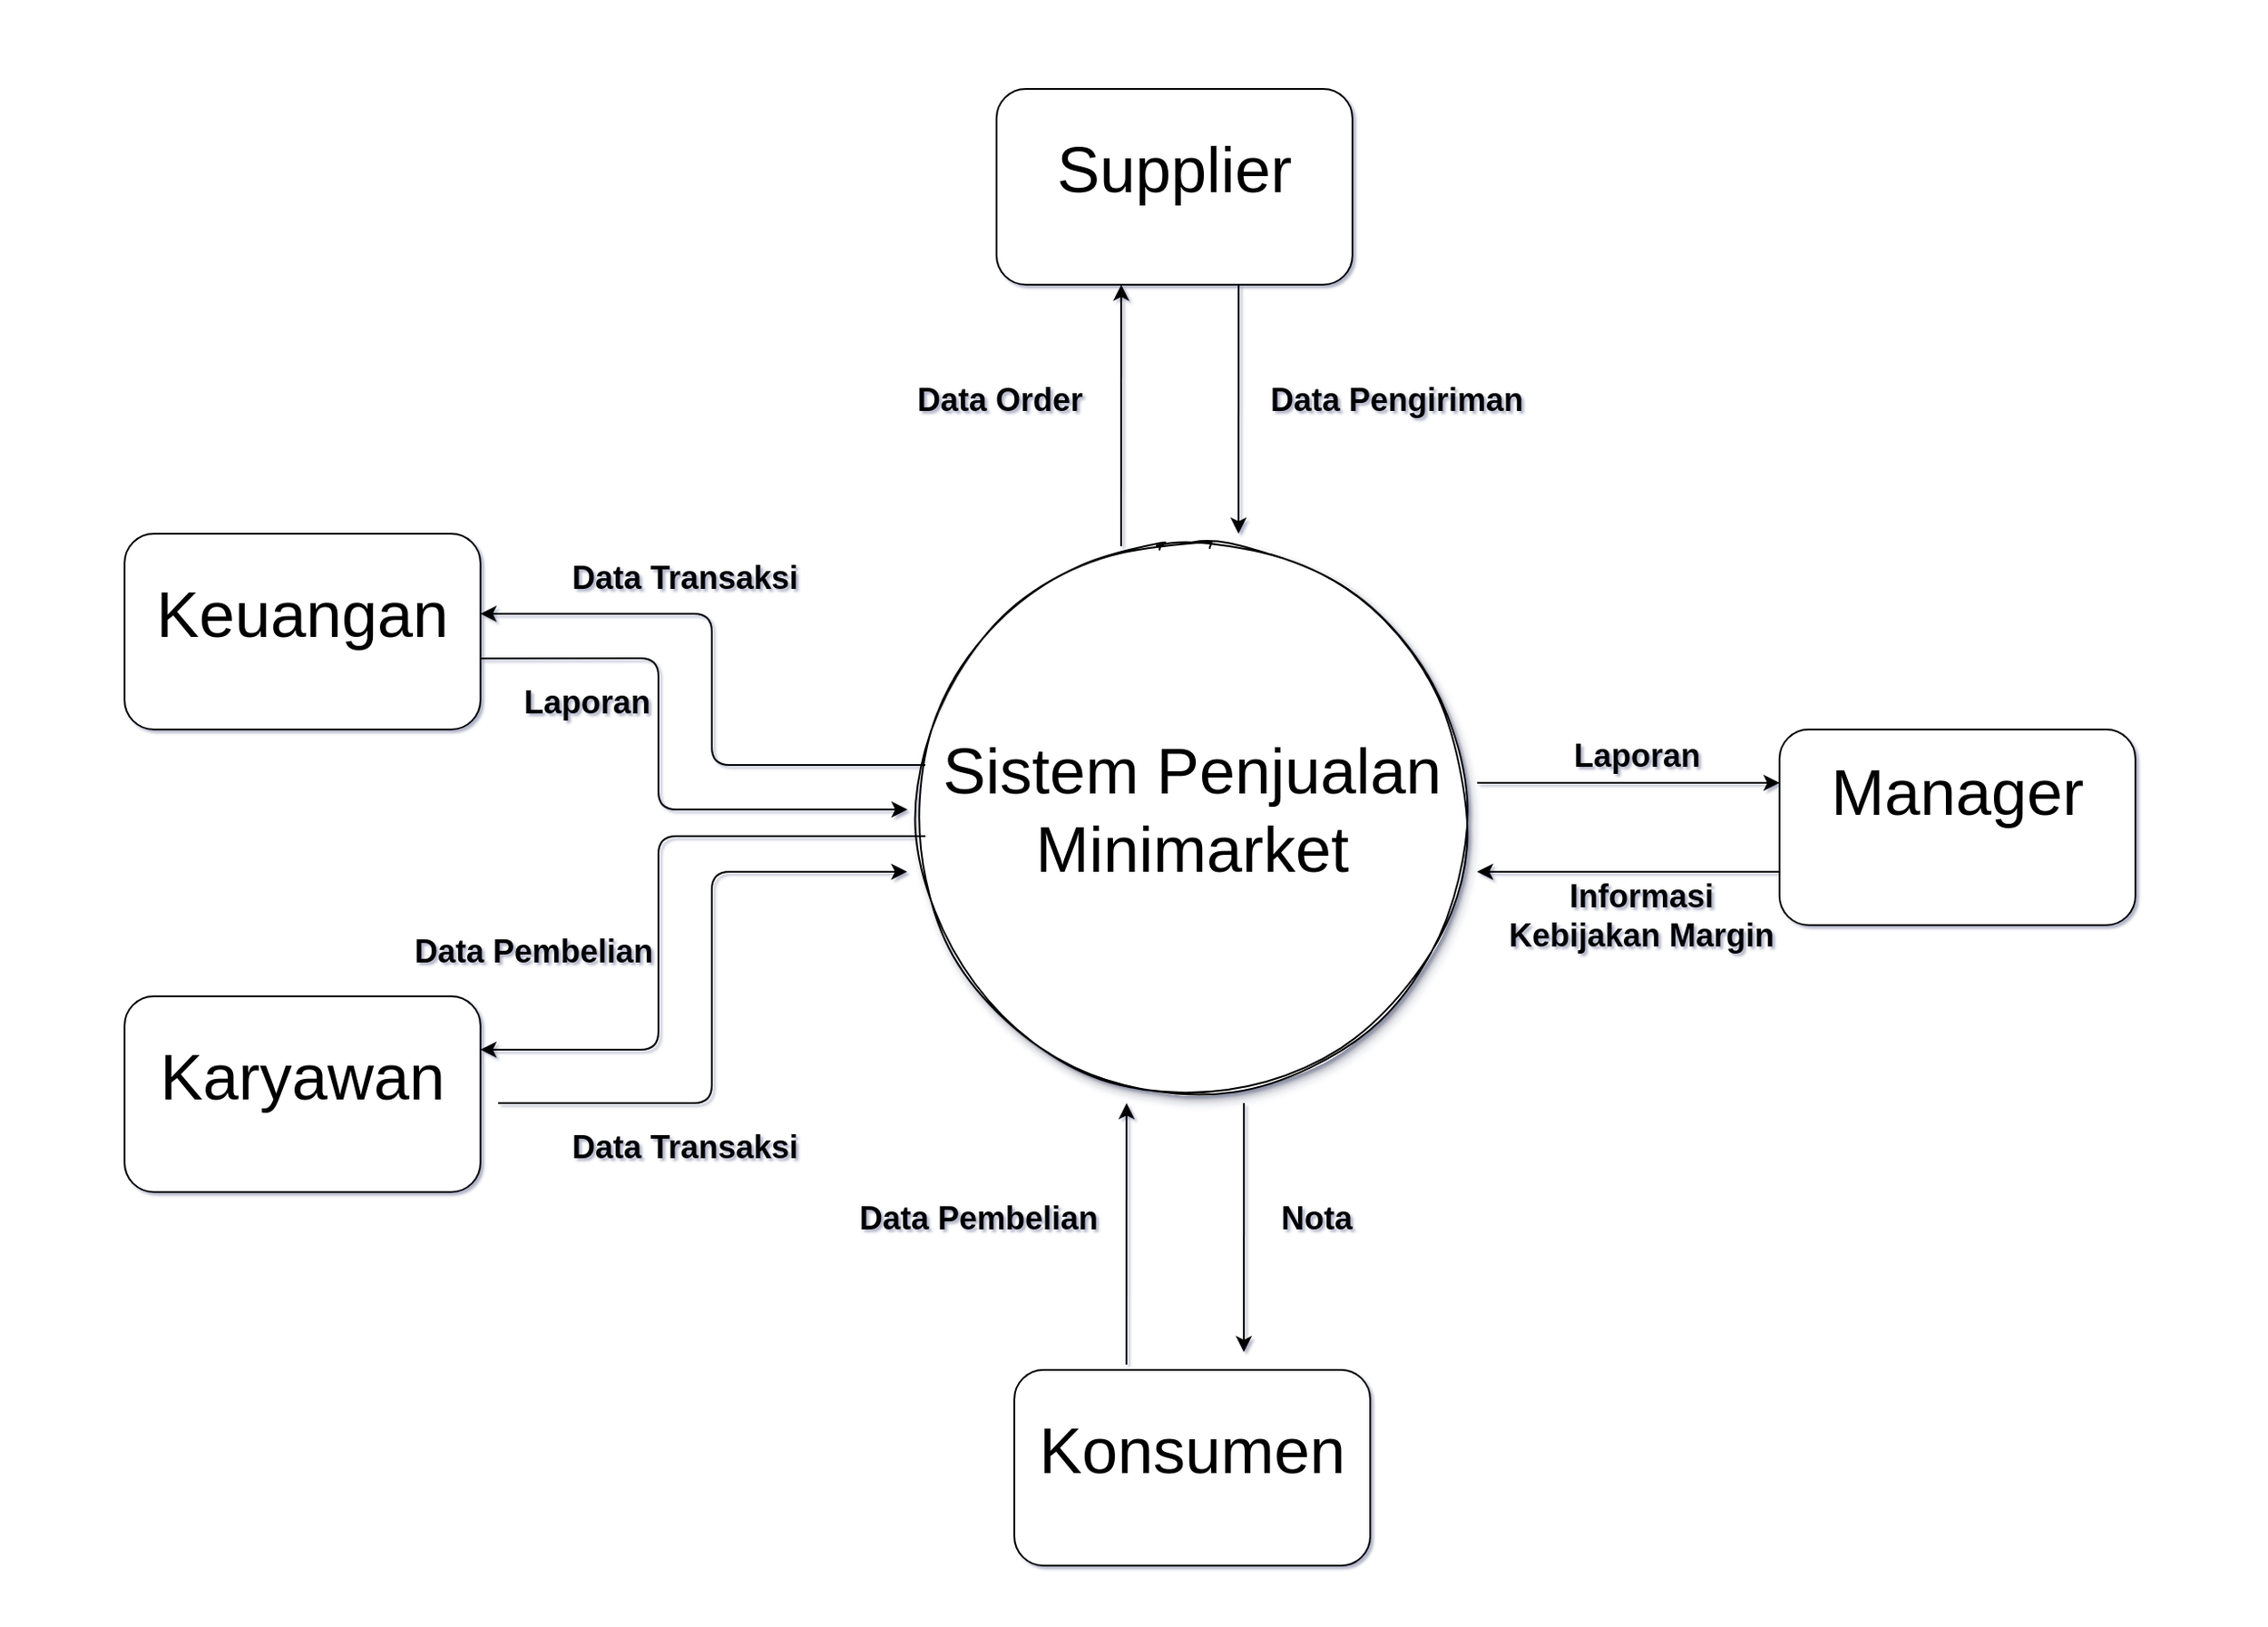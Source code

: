 <mxfile version="14.5.1" type="github">
  <diagram id="EB5KeY8yTKSULK9u3PmZ" name="Page-1">
    <mxGraphModel dx="2401" dy="2056" grid="1" gridSize="10" guides="1" tooltips="1" connect="1" arrows="1" fold="1" page="1" pageScale="1" pageWidth="827" pageHeight="1169" math="0" shadow="1">
      <root>
        <mxCell id="0" />
        <mxCell id="1" parent="0" />
        <mxCell id="UEV6acI5vKv-Rn__tow0-1" value="" style="ellipse;whiteSpace=wrap;html=1;aspect=fixed;shadow=1;sketch=1;" vertex="1" parent="1">
          <mxGeometry x="310" y="100" width="320" height="320" as="geometry" />
        </mxCell>
        <mxCell id="UEV6acI5vKv-Rn__tow0-2" value="&lt;font style=&quot;font-size: 36px&quot;&gt;Sistem Penjualan Minimarket&lt;/font&gt;" style="text;html=1;strokeColor=none;fillColor=none;align=center;verticalAlign=middle;whiteSpace=wrap;rounded=0;sketch=0;" vertex="1" parent="1">
          <mxGeometry x="300" y="160" width="340" height="190" as="geometry" />
        </mxCell>
        <mxCell id="UEV6acI5vKv-Rn__tow0-4" value="" style="rounded=1;whiteSpace=wrap;html=1;sketch=0;" vertex="1" parent="1">
          <mxGeometry x="-130" y="100" width="200" height="110" as="geometry" />
        </mxCell>
        <mxCell id="UEV6acI5vKv-Rn__tow0-5" value="&lt;font style=&quot;font-size: 36px&quot;&gt;Keuangan&lt;/font&gt;" style="text;html=1;strokeColor=none;fillColor=none;align=center;verticalAlign=middle;whiteSpace=wrap;rounded=0;sketch=0;" vertex="1" parent="1">
          <mxGeometry x="-200" y="50" width="340" height="190" as="geometry" />
        </mxCell>
        <mxCell id="UEV6acI5vKv-Rn__tow0-7" value="" style="rounded=1;whiteSpace=wrap;html=1;sketch=0;" vertex="1" parent="1">
          <mxGeometry x="-130" y="360" width="200" height="110" as="geometry" />
        </mxCell>
        <mxCell id="UEV6acI5vKv-Rn__tow0-8" value="&lt;font style=&quot;font-size: 36px&quot;&gt;Karyawan&lt;/font&gt;" style="text;html=1;strokeColor=none;fillColor=none;align=center;verticalAlign=middle;whiteSpace=wrap;rounded=0;sketch=0;" vertex="1" parent="1">
          <mxGeometry x="-200" y="310" width="340" height="190" as="geometry" />
        </mxCell>
        <mxCell id="UEV6acI5vKv-Rn__tow0-9" value="" style="rounded=1;whiteSpace=wrap;html=1;sketch=0;" vertex="1" parent="1">
          <mxGeometry x="370" y="570" width="200" height="110" as="geometry" />
        </mxCell>
        <mxCell id="UEV6acI5vKv-Rn__tow0-10" value="&lt;font style=&quot;font-size: 36px&quot;&gt;Konsumen&lt;/font&gt;" style="text;html=1;strokeColor=none;fillColor=none;align=center;verticalAlign=middle;whiteSpace=wrap;rounded=0;sketch=0;" vertex="1" parent="1">
          <mxGeometry x="300" y="520" width="340" height="190" as="geometry" />
        </mxCell>
        <mxCell id="UEV6acI5vKv-Rn__tow0-11" value="" style="rounded=1;whiteSpace=wrap;html=1;sketch=0;" vertex="1" parent="1">
          <mxGeometry x="360" y="-150" width="200" height="110" as="geometry" />
        </mxCell>
        <mxCell id="UEV6acI5vKv-Rn__tow0-12" value="&lt;font style=&quot;font-size: 36px&quot;&gt;Supplier&lt;/font&gt;" style="text;html=1;strokeColor=none;fillColor=none;align=center;verticalAlign=middle;whiteSpace=wrap;rounded=0;sketch=0;" vertex="1" parent="1">
          <mxGeometry x="290" y="-200" width="340" height="190" as="geometry" />
        </mxCell>
        <mxCell id="UEV6acI5vKv-Rn__tow0-14" value="" style="rounded=1;whiteSpace=wrap;html=1;sketch=0;" vertex="1" parent="1">
          <mxGeometry x="800" y="210" width="200" height="110" as="geometry" />
        </mxCell>
        <mxCell id="UEV6acI5vKv-Rn__tow0-15" value="&lt;font style=&quot;font-size: 36px&quot;&gt;Manager&lt;/font&gt;" style="text;html=1;strokeColor=none;fillColor=none;align=center;verticalAlign=middle;whiteSpace=wrap;rounded=0;sketch=0;" vertex="1" parent="1">
          <mxGeometry x="730" y="150" width="340" height="190" as="geometry" />
        </mxCell>
        <mxCell id="UEV6acI5vKv-Rn__tow0-16" value="" style="endArrow=classic;html=1;entryX=0.412;entryY=0.842;entryDx=0;entryDy=0;entryPerimeter=0;" edge="1" parent="1" target="UEV6acI5vKv-Rn__tow0-12">
          <mxGeometry width="50" height="50" relative="1" as="geometry">
            <mxPoint x="430" y="107" as="sourcePoint" />
            <mxPoint x="570" y="170" as="targetPoint" />
          </mxGeometry>
        </mxCell>
        <mxCell id="UEV6acI5vKv-Rn__tow0-17" value="&lt;font style=&quot;font-size: 18px&quot;&gt;Data Order&lt;/font&gt;" style="text;html=1;strokeColor=none;fillColor=none;align=center;verticalAlign=middle;whiteSpace=wrap;rounded=0;sketch=0;fontStyle=1" vertex="1" parent="1">
          <mxGeometry x="310" width="104" height="50" as="geometry" />
        </mxCell>
        <mxCell id="UEV6acI5vKv-Rn__tow0-19" value="" style="endArrow=classic;html=1;exitX=0.606;exitY=0.842;exitDx=0;exitDy=0;exitPerimeter=0;" edge="1" parent="1" source="UEV6acI5vKv-Rn__tow0-12">
          <mxGeometry width="50" height="50" relative="1" as="geometry">
            <mxPoint x="496" y="107.02" as="sourcePoint" />
            <mxPoint x="496" y="100" as="targetPoint" />
          </mxGeometry>
        </mxCell>
        <mxCell id="UEV6acI5vKv-Rn__tow0-20" value="&lt;font style=&quot;font-size: 18px&quot;&gt;Data Pengiriman&lt;/font&gt;" style="text;html=1;strokeColor=none;fillColor=none;align=center;verticalAlign=middle;whiteSpace=wrap;rounded=0;sketch=0;fontStyle=1" vertex="1" parent="1">
          <mxGeometry x="500" width="170" height="50" as="geometry" />
        </mxCell>
        <mxCell id="UEV6acI5vKv-Rn__tow0-21" value="" style="endArrow=classic;html=1;" edge="1" parent="1">
          <mxGeometry width="50" height="50" relative="1" as="geometry">
            <mxPoint x="320" y="230" as="sourcePoint" />
            <mxPoint x="70" y="145" as="targetPoint" />
            <Array as="points">
              <mxPoint x="200" y="230" />
              <mxPoint x="200" y="145" />
            </Array>
          </mxGeometry>
        </mxCell>
        <mxCell id="UEV6acI5vKv-Rn__tow0-22" value="&lt;font style=&quot;font-size: 18px&quot;&gt;Data Transaksi&lt;/font&gt;" style="text;html=1;strokeColor=none;fillColor=none;align=center;verticalAlign=middle;whiteSpace=wrap;rounded=0;sketch=0;fontStyle=1" vertex="1" parent="1">
          <mxGeometry x="100" y="100" width="170" height="50" as="geometry" />
        </mxCell>
        <mxCell id="UEV6acI5vKv-Rn__tow0-24" value="" style="endArrow=classic;html=1;entryX=0.412;entryY=0.842;entryDx=0;entryDy=0;entryPerimeter=0;" edge="1" parent="1">
          <mxGeometry width="50" height="50" relative="1" as="geometry">
            <mxPoint x="433" y="567.02" as="sourcePoint" />
            <mxPoint x="433.08" y="420.0" as="targetPoint" />
          </mxGeometry>
        </mxCell>
        <mxCell id="UEV6acI5vKv-Rn__tow0-25" value="&lt;font style=&quot;font-size: 18px&quot;&gt;Data Pembelian&lt;/font&gt;" style="text;html=1;strokeColor=none;fillColor=none;align=center;verticalAlign=middle;whiteSpace=wrap;rounded=0;sketch=0;fontStyle=1" vertex="1" parent="1">
          <mxGeometry x="270" y="460.02" width="160" height="50" as="geometry" />
        </mxCell>
        <mxCell id="UEV6acI5vKv-Rn__tow0-26" value="" style="endArrow=classic;html=1;exitX=0.606;exitY=0.842;exitDx=0;exitDy=0;exitPerimeter=0;" edge="1" parent="1">
          <mxGeometry width="50" height="50" relative="1" as="geometry">
            <mxPoint x="499.04" y="420.0" as="sourcePoint" />
            <mxPoint x="499" y="560.02" as="targetPoint" />
          </mxGeometry>
        </mxCell>
        <mxCell id="UEV6acI5vKv-Rn__tow0-27" value="&lt;span style=&quot;font-size: 18px&quot;&gt;Nota&lt;/span&gt;" style="text;html=1;strokeColor=none;fillColor=none;align=center;verticalAlign=middle;whiteSpace=wrap;rounded=0;sketch=0;fontStyle=1" vertex="1" parent="1">
          <mxGeometry x="500" y="460.02" width="80" height="50" as="geometry" />
        </mxCell>
        <mxCell id="UEV6acI5vKv-Rn__tow0-28" value="" style="endArrow=classic;html=1;exitX=0.794;exitY=0.632;exitDx=0;exitDy=0;exitPerimeter=0;" edge="1" parent="1" source="UEV6acI5vKv-Rn__tow0-5">
          <mxGeometry width="50" height="50" relative="1" as="geometry">
            <mxPoint x="370" y="220" as="sourcePoint" />
            <mxPoint x="310" y="255" as="targetPoint" />
            <Array as="points">
              <mxPoint x="170" y="170" />
              <mxPoint x="170" y="255" />
            </Array>
          </mxGeometry>
        </mxCell>
        <mxCell id="UEV6acI5vKv-Rn__tow0-29" value="&lt;font style=&quot;font-size: 18px&quot;&gt;Laporan&lt;/font&gt;" style="text;html=1;strokeColor=none;fillColor=none;align=center;verticalAlign=middle;whiteSpace=wrap;rounded=0;sketch=0;fontStyle=1" vertex="1" parent="1">
          <mxGeometry x="90" y="170" width="80" height="50" as="geometry" />
        </mxCell>
        <mxCell id="UEV6acI5vKv-Rn__tow0-30" value="" style="endArrow=classic;html=1;entryX=0.206;entryY=0.474;entryDx=0;entryDy=0;entryPerimeter=0;exitX=0.971;exitY=0.421;exitDx=0;exitDy=0;exitPerimeter=0;" edge="1" parent="1" source="UEV6acI5vKv-Rn__tow0-2" target="UEV6acI5vKv-Rn__tow0-15">
          <mxGeometry width="50" height="50" relative="1" as="geometry">
            <mxPoint x="370" y="400" as="sourcePoint" />
            <mxPoint x="420" y="350" as="targetPoint" />
          </mxGeometry>
        </mxCell>
        <mxCell id="UEV6acI5vKv-Rn__tow0-31" value="&lt;font style=&quot;font-size: 18px&quot;&gt;Laporan&lt;/font&gt;" style="text;html=1;strokeColor=none;fillColor=none;align=center;verticalAlign=middle;whiteSpace=wrap;rounded=0;sketch=0;fontStyle=1" vertex="1" parent="1">
          <mxGeometry x="680" y="200" width="80" height="50" as="geometry" />
        </mxCell>
        <mxCell id="UEV6acI5vKv-Rn__tow0-33" value="" style="endArrow=classic;html=1;exitX=0.206;exitY=0.737;exitDx=0;exitDy=0;exitPerimeter=0;" edge="1" parent="1" source="UEV6acI5vKv-Rn__tow0-15">
          <mxGeometry width="50" height="50" relative="1" as="geometry">
            <mxPoint x="370" y="220" as="sourcePoint" />
            <mxPoint x="630" y="290" as="targetPoint" />
          </mxGeometry>
        </mxCell>
        <mxCell id="UEV6acI5vKv-Rn__tow0-34" value="&lt;font style=&quot;font-size: 18px&quot;&gt;Informasi&lt;br&gt;Kebijakan Margin&lt;br&gt;&lt;/font&gt;" style="text;html=1;strokeColor=none;fillColor=none;align=center;verticalAlign=middle;whiteSpace=wrap;rounded=0;sketch=0;fontStyle=1" vertex="1" parent="1">
          <mxGeometry x="645" y="290" width="155" height="50" as="geometry" />
        </mxCell>
        <mxCell id="UEV6acI5vKv-Rn__tow0-35" value="" style="endArrow=classic;html=1;exitX=0.059;exitY=0.579;exitDx=0;exitDy=0;exitPerimeter=0;" edge="1" parent="1" source="UEV6acI5vKv-Rn__tow0-2">
          <mxGeometry width="50" height="50" relative="1" as="geometry">
            <mxPoint x="370" y="320" as="sourcePoint" />
            <mxPoint x="70" y="390" as="targetPoint" />
            <Array as="points">
              <mxPoint x="170" y="270" />
              <mxPoint x="170" y="390" />
            </Array>
          </mxGeometry>
        </mxCell>
        <mxCell id="UEV6acI5vKv-Rn__tow0-36" value="&lt;font style=&quot;font-size: 18px&quot;&gt;Data Pembelian&lt;/font&gt;" style="text;html=1;strokeColor=none;fillColor=none;align=center;verticalAlign=middle;whiteSpace=wrap;rounded=0;sketch=0;fontStyle=1" vertex="1" parent="1">
          <mxGeometry x="20" y="310" width="160" height="50" as="geometry" />
        </mxCell>
        <mxCell id="UEV6acI5vKv-Rn__tow0-37" value="" style="endArrow=classic;html=1;entryX=0.029;entryY=0.684;entryDx=0;entryDy=0;entryPerimeter=0;" edge="1" parent="1" target="UEV6acI5vKv-Rn__tow0-2">
          <mxGeometry width="50" height="50" relative="1" as="geometry">
            <mxPoint x="80" y="420" as="sourcePoint" />
            <mxPoint x="420" y="270" as="targetPoint" />
            <Array as="points">
              <mxPoint x="200" y="420" />
              <mxPoint x="200" y="290" />
            </Array>
          </mxGeometry>
        </mxCell>
        <mxCell id="UEV6acI5vKv-Rn__tow0-38" value="&lt;font style=&quot;font-size: 18px&quot;&gt;Data Transaksi&lt;/font&gt;" style="text;html=1;strokeColor=none;fillColor=none;align=center;verticalAlign=middle;whiteSpace=wrap;rounded=0;sketch=0;fontStyle=1" vertex="1" parent="1">
          <mxGeometry x="100" y="420" width="170" height="50" as="geometry" />
        </mxCell>
      </root>
    </mxGraphModel>
  </diagram>
</mxfile>
